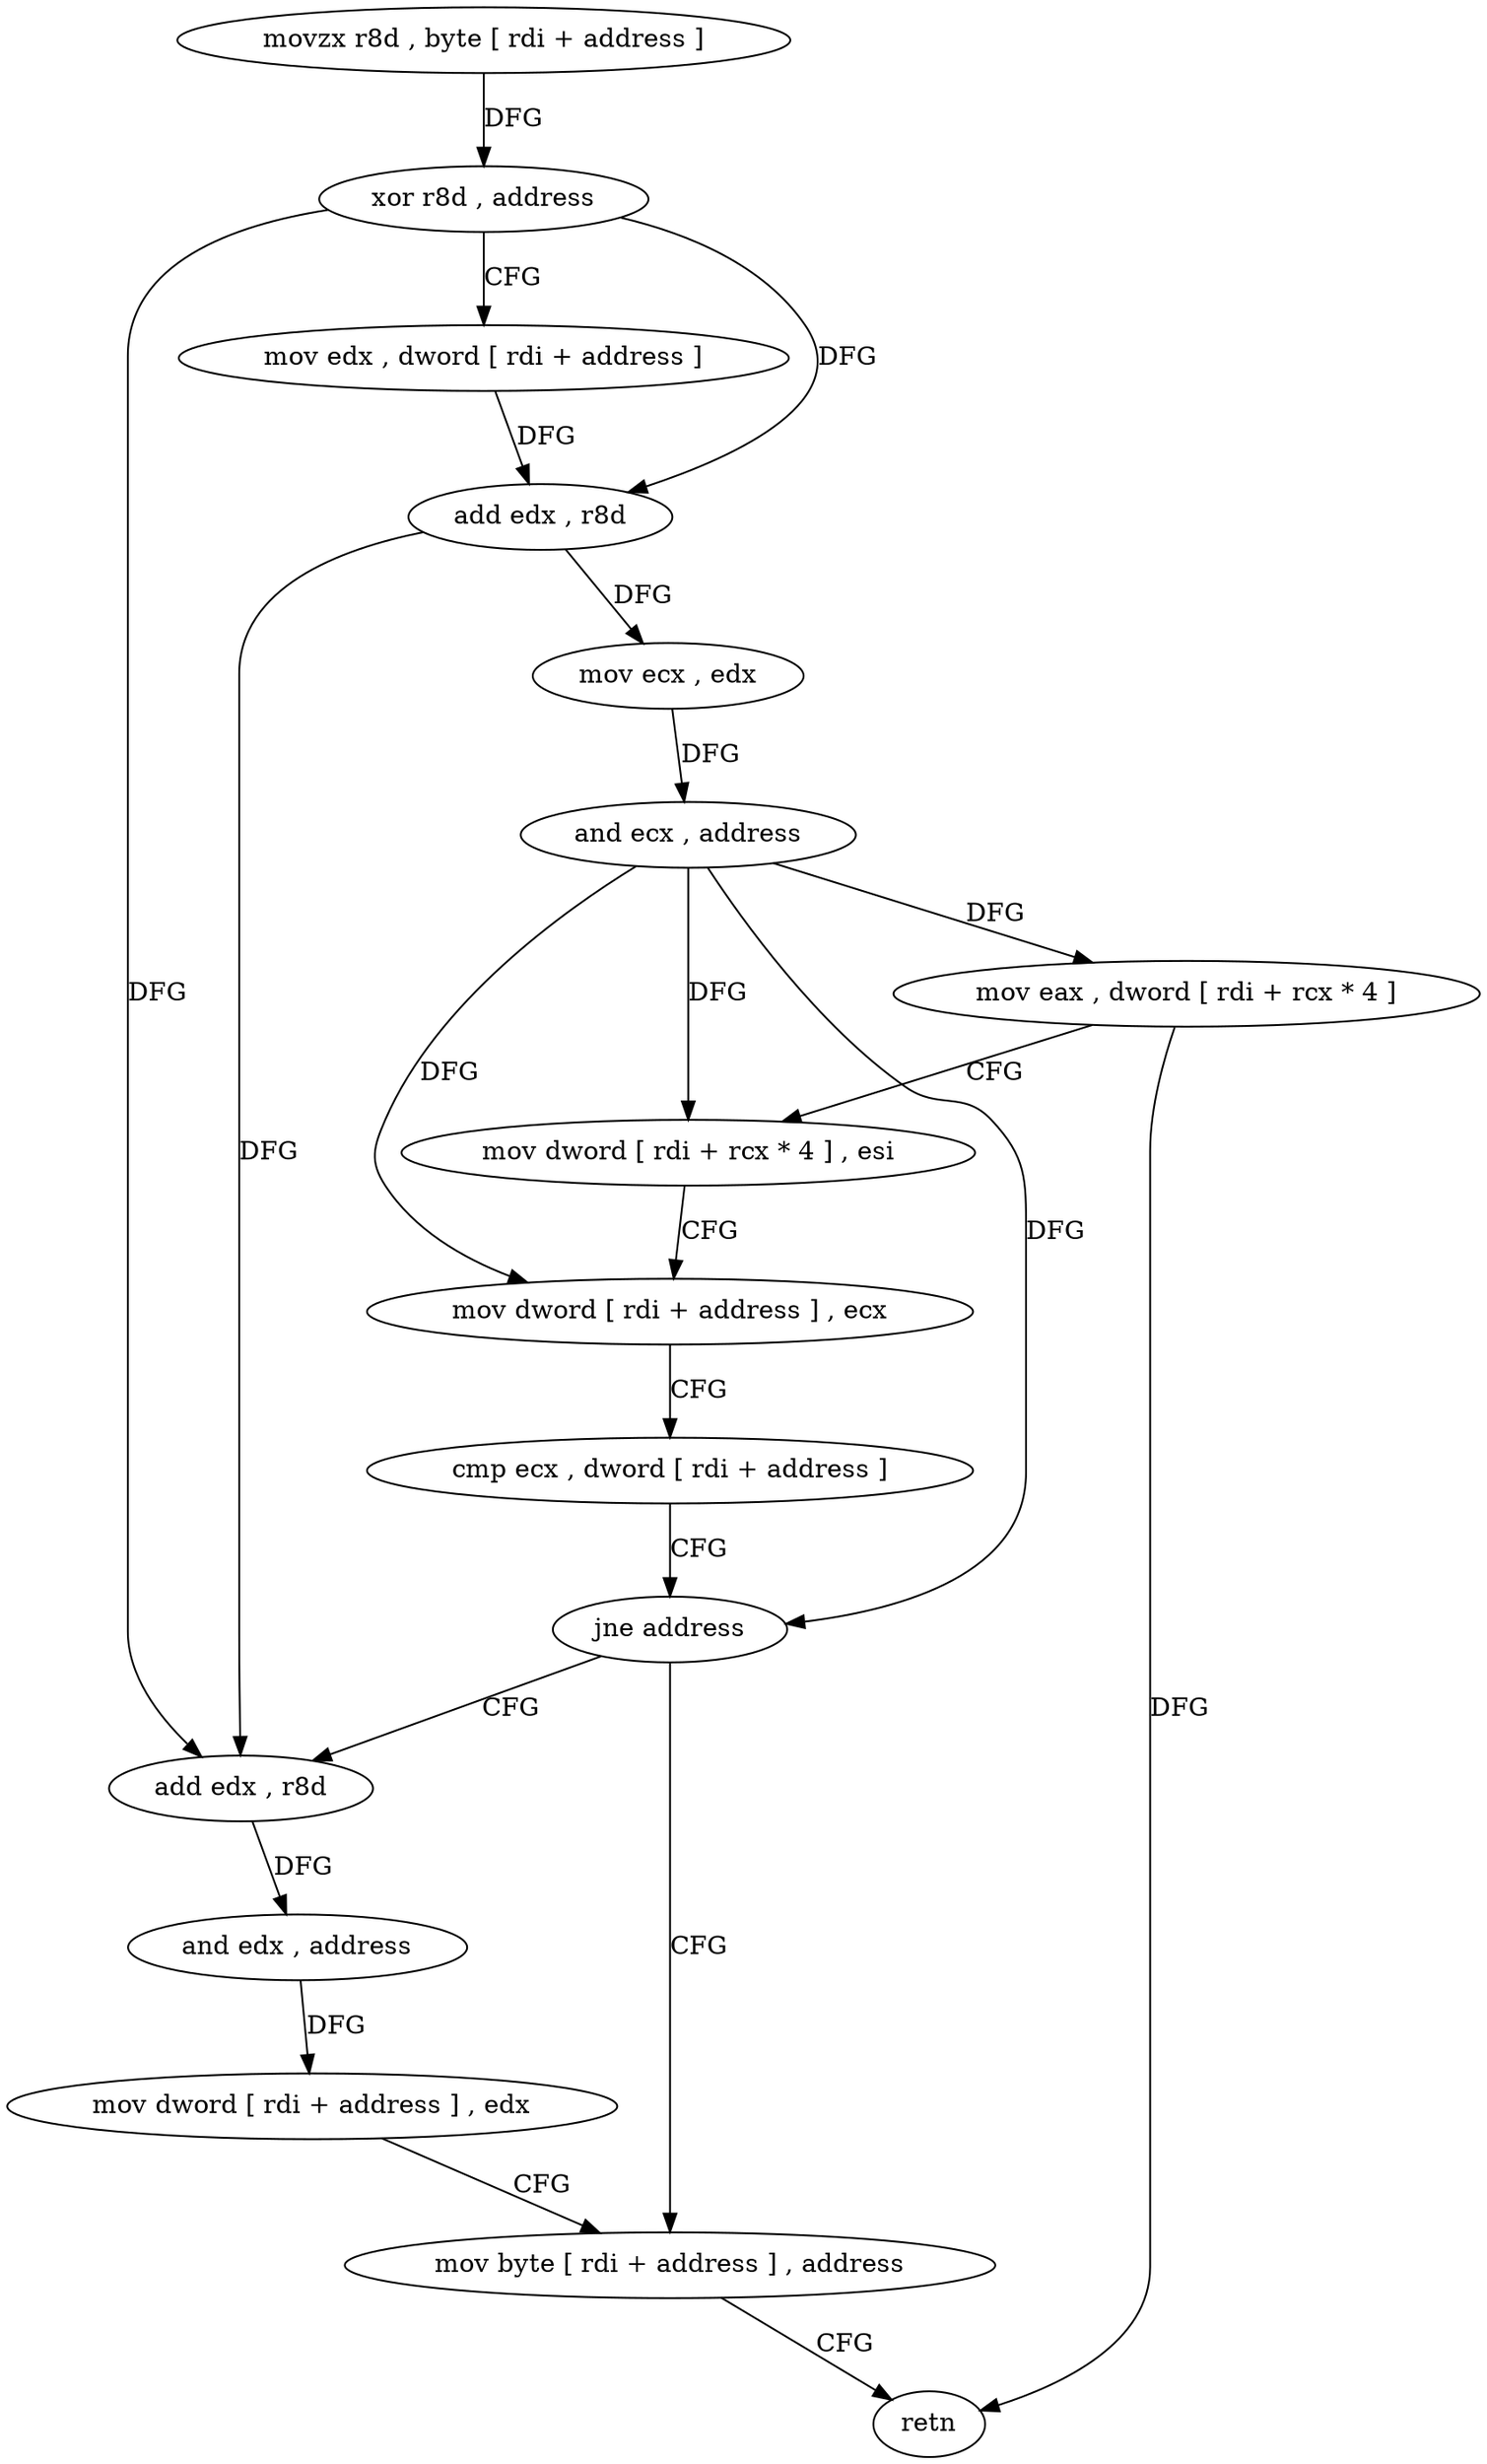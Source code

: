 digraph "func" {
"4283392" [label = "movzx r8d , byte [ rdi + address ]" ]
"4283397" [label = "xor r8d , address" ]
"4283401" [label = "mov edx , dword [ rdi + address ]" ]
"4283404" [label = "add edx , r8d" ]
"4283407" [label = "mov ecx , edx" ]
"4283409" [label = "and ecx , address" ]
"4283412" [label = "mov eax , dword [ rdi + rcx * 4 ]" ]
"4283415" [label = "mov dword [ rdi + rcx * 4 ] , esi" ]
"4283418" [label = "mov dword [ rdi + address ] , ecx" ]
"4283421" [label = "cmp ecx , dword [ rdi + address ]" ]
"4283424" [label = "jne address" ]
"4283435" [label = "mov byte [ rdi + address ] , address" ]
"4283426" [label = "add edx , r8d" ]
"4283439" [label = "retn" ]
"4283429" [label = "and edx , address" ]
"4283432" [label = "mov dword [ rdi + address ] , edx" ]
"4283392" -> "4283397" [ label = "DFG" ]
"4283397" -> "4283401" [ label = "CFG" ]
"4283397" -> "4283404" [ label = "DFG" ]
"4283397" -> "4283426" [ label = "DFG" ]
"4283401" -> "4283404" [ label = "DFG" ]
"4283404" -> "4283407" [ label = "DFG" ]
"4283404" -> "4283426" [ label = "DFG" ]
"4283407" -> "4283409" [ label = "DFG" ]
"4283409" -> "4283412" [ label = "DFG" ]
"4283409" -> "4283415" [ label = "DFG" ]
"4283409" -> "4283418" [ label = "DFG" ]
"4283409" -> "4283424" [ label = "DFG" ]
"4283412" -> "4283415" [ label = "CFG" ]
"4283412" -> "4283439" [ label = "DFG" ]
"4283415" -> "4283418" [ label = "CFG" ]
"4283418" -> "4283421" [ label = "CFG" ]
"4283421" -> "4283424" [ label = "CFG" ]
"4283424" -> "4283435" [ label = "CFG" ]
"4283424" -> "4283426" [ label = "CFG" ]
"4283435" -> "4283439" [ label = "CFG" ]
"4283426" -> "4283429" [ label = "DFG" ]
"4283429" -> "4283432" [ label = "DFG" ]
"4283432" -> "4283435" [ label = "CFG" ]
}
